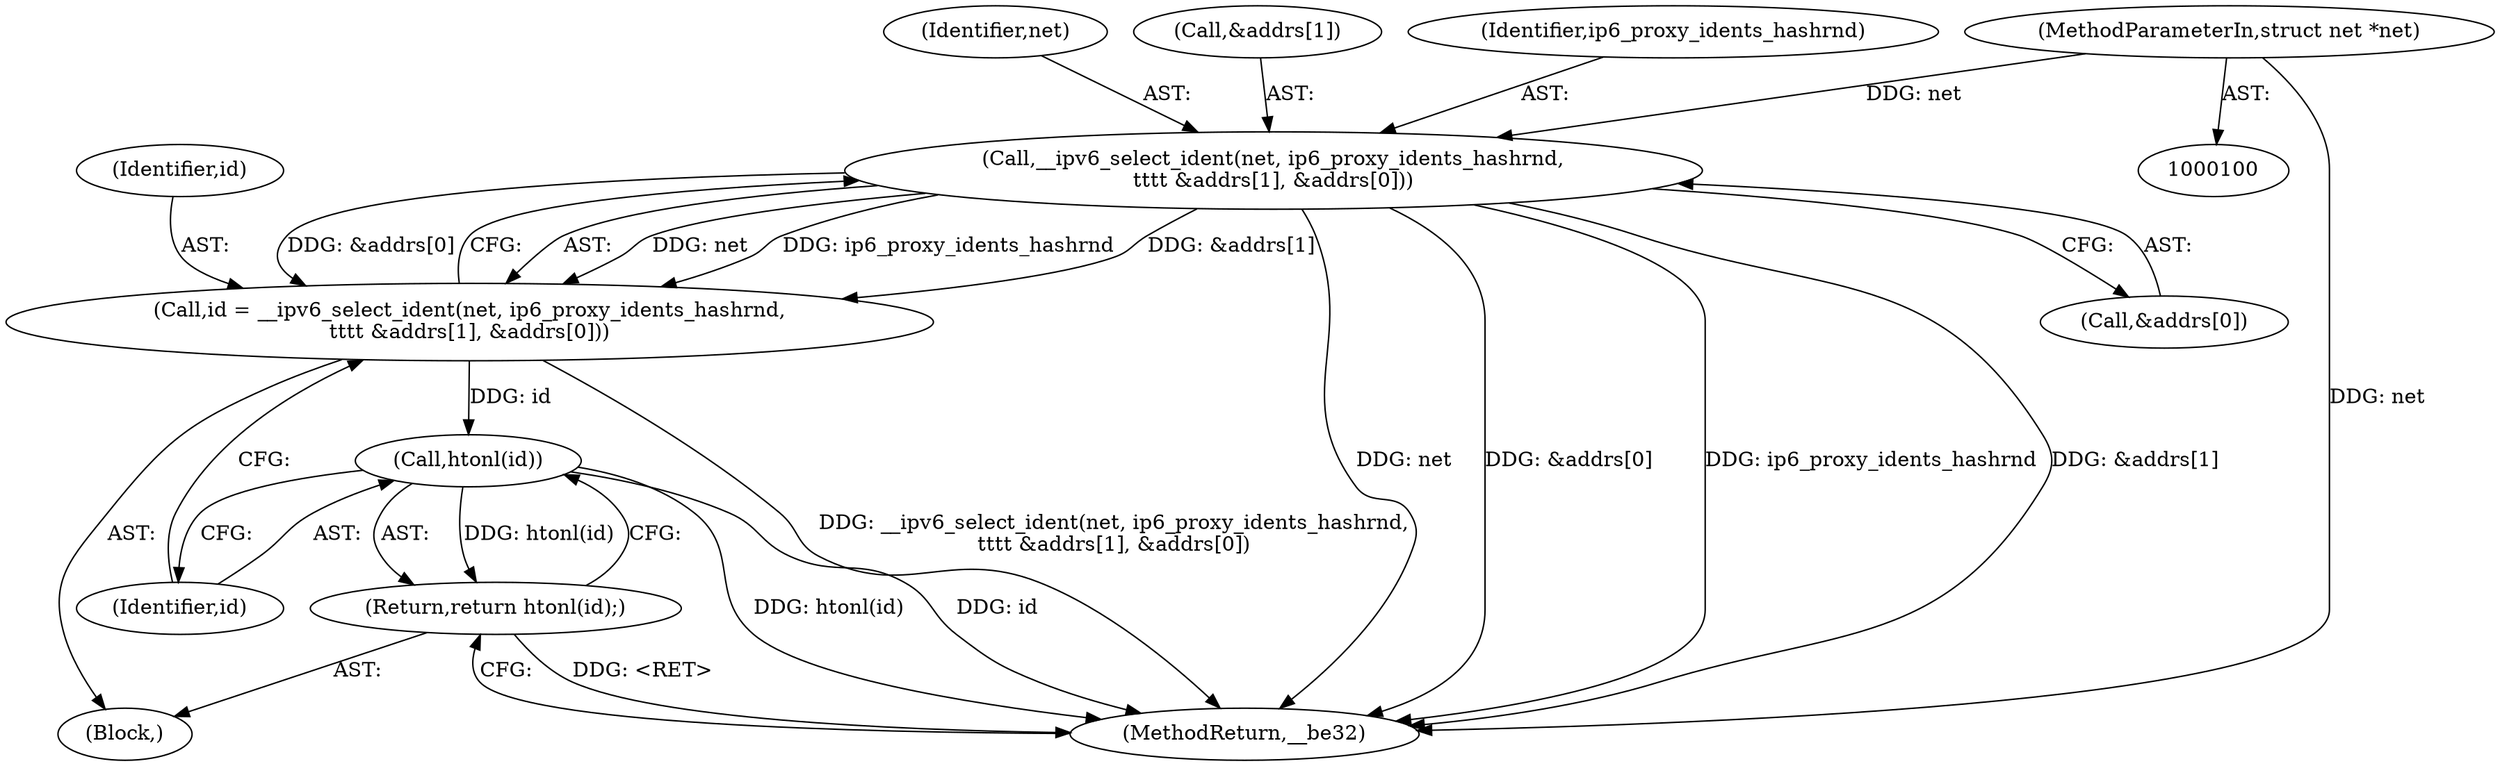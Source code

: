 digraph "1_linux_df453700e8d81b1bdafdf684365ee2b9431fb702_1@pointer" {
"1000101" [label="(MethodParameterIn,struct net *net)"];
"1000120" [label="(Call,__ipv6_select_ident(net, ip6_proxy_idents_hashrnd,\n\t\t\t\t &addrs[1], &addrs[0]))"];
"1000118" [label="(Call,id = __ipv6_select_ident(net, ip6_proxy_idents_hashrnd,\n\t\t\t\t &addrs[1], &addrs[0]))"];
"1000132" [label="(Call,htonl(id))"];
"1000131" [label="(Return,return htonl(id);)"];
"1000120" [label="(Call,__ipv6_select_ident(net, ip6_proxy_idents_hashrnd,\n\t\t\t\t &addrs[1], &addrs[0]))"];
"1000101" [label="(MethodParameterIn,struct net *net)"];
"1000134" [label="(MethodReturn,__be32)"];
"1000127" [label="(Call,&addrs[0])"];
"1000118" [label="(Call,id = __ipv6_select_ident(net, ip6_proxy_idents_hashrnd,\n\t\t\t\t &addrs[1], &addrs[0]))"];
"1000131" [label="(Return,return htonl(id);)"];
"1000121" [label="(Identifier,net)"];
"1000119" [label="(Identifier,id)"];
"1000132" [label="(Call,htonl(id))"];
"1000103" [label="(Block,)"];
"1000123" [label="(Call,&addrs[1])"];
"1000133" [label="(Identifier,id)"];
"1000122" [label="(Identifier,ip6_proxy_idents_hashrnd)"];
"1000101" -> "1000100"  [label="AST: "];
"1000101" -> "1000134"  [label="DDG: net"];
"1000101" -> "1000120"  [label="DDG: net"];
"1000120" -> "1000118"  [label="AST: "];
"1000120" -> "1000127"  [label="CFG: "];
"1000121" -> "1000120"  [label="AST: "];
"1000122" -> "1000120"  [label="AST: "];
"1000123" -> "1000120"  [label="AST: "];
"1000127" -> "1000120"  [label="AST: "];
"1000118" -> "1000120"  [label="CFG: "];
"1000120" -> "1000134"  [label="DDG: net"];
"1000120" -> "1000134"  [label="DDG: &addrs[0]"];
"1000120" -> "1000134"  [label="DDG: ip6_proxy_idents_hashrnd"];
"1000120" -> "1000134"  [label="DDG: &addrs[1]"];
"1000120" -> "1000118"  [label="DDG: net"];
"1000120" -> "1000118"  [label="DDG: ip6_proxy_idents_hashrnd"];
"1000120" -> "1000118"  [label="DDG: &addrs[1]"];
"1000120" -> "1000118"  [label="DDG: &addrs[0]"];
"1000118" -> "1000103"  [label="AST: "];
"1000119" -> "1000118"  [label="AST: "];
"1000133" -> "1000118"  [label="CFG: "];
"1000118" -> "1000134"  [label="DDG: __ipv6_select_ident(net, ip6_proxy_idents_hashrnd,\n\t\t\t\t &addrs[1], &addrs[0])"];
"1000118" -> "1000132"  [label="DDG: id"];
"1000132" -> "1000131"  [label="AST: "];
"1000132" -> "1000133"  [label="CFG: "];
"1000133" -> "1000132"  [label="AST: "];
"1000131" -> "1000132"  [label="CFG: "];
"1000132" -> "1000134"  [label="DDG: htonl(id)"];
"1000132" -> "1000134"  [label="DDG: id"];
"1000132" -> "1000131"  [label="DDG: htonl(id)"];
"1000131" -> "1000103"  [label="AST: "];
"1000134" -> "1000131"  [label="CFG: "];
"1000131" -> "1000134"  [label="DDG: <RET>"];
}
